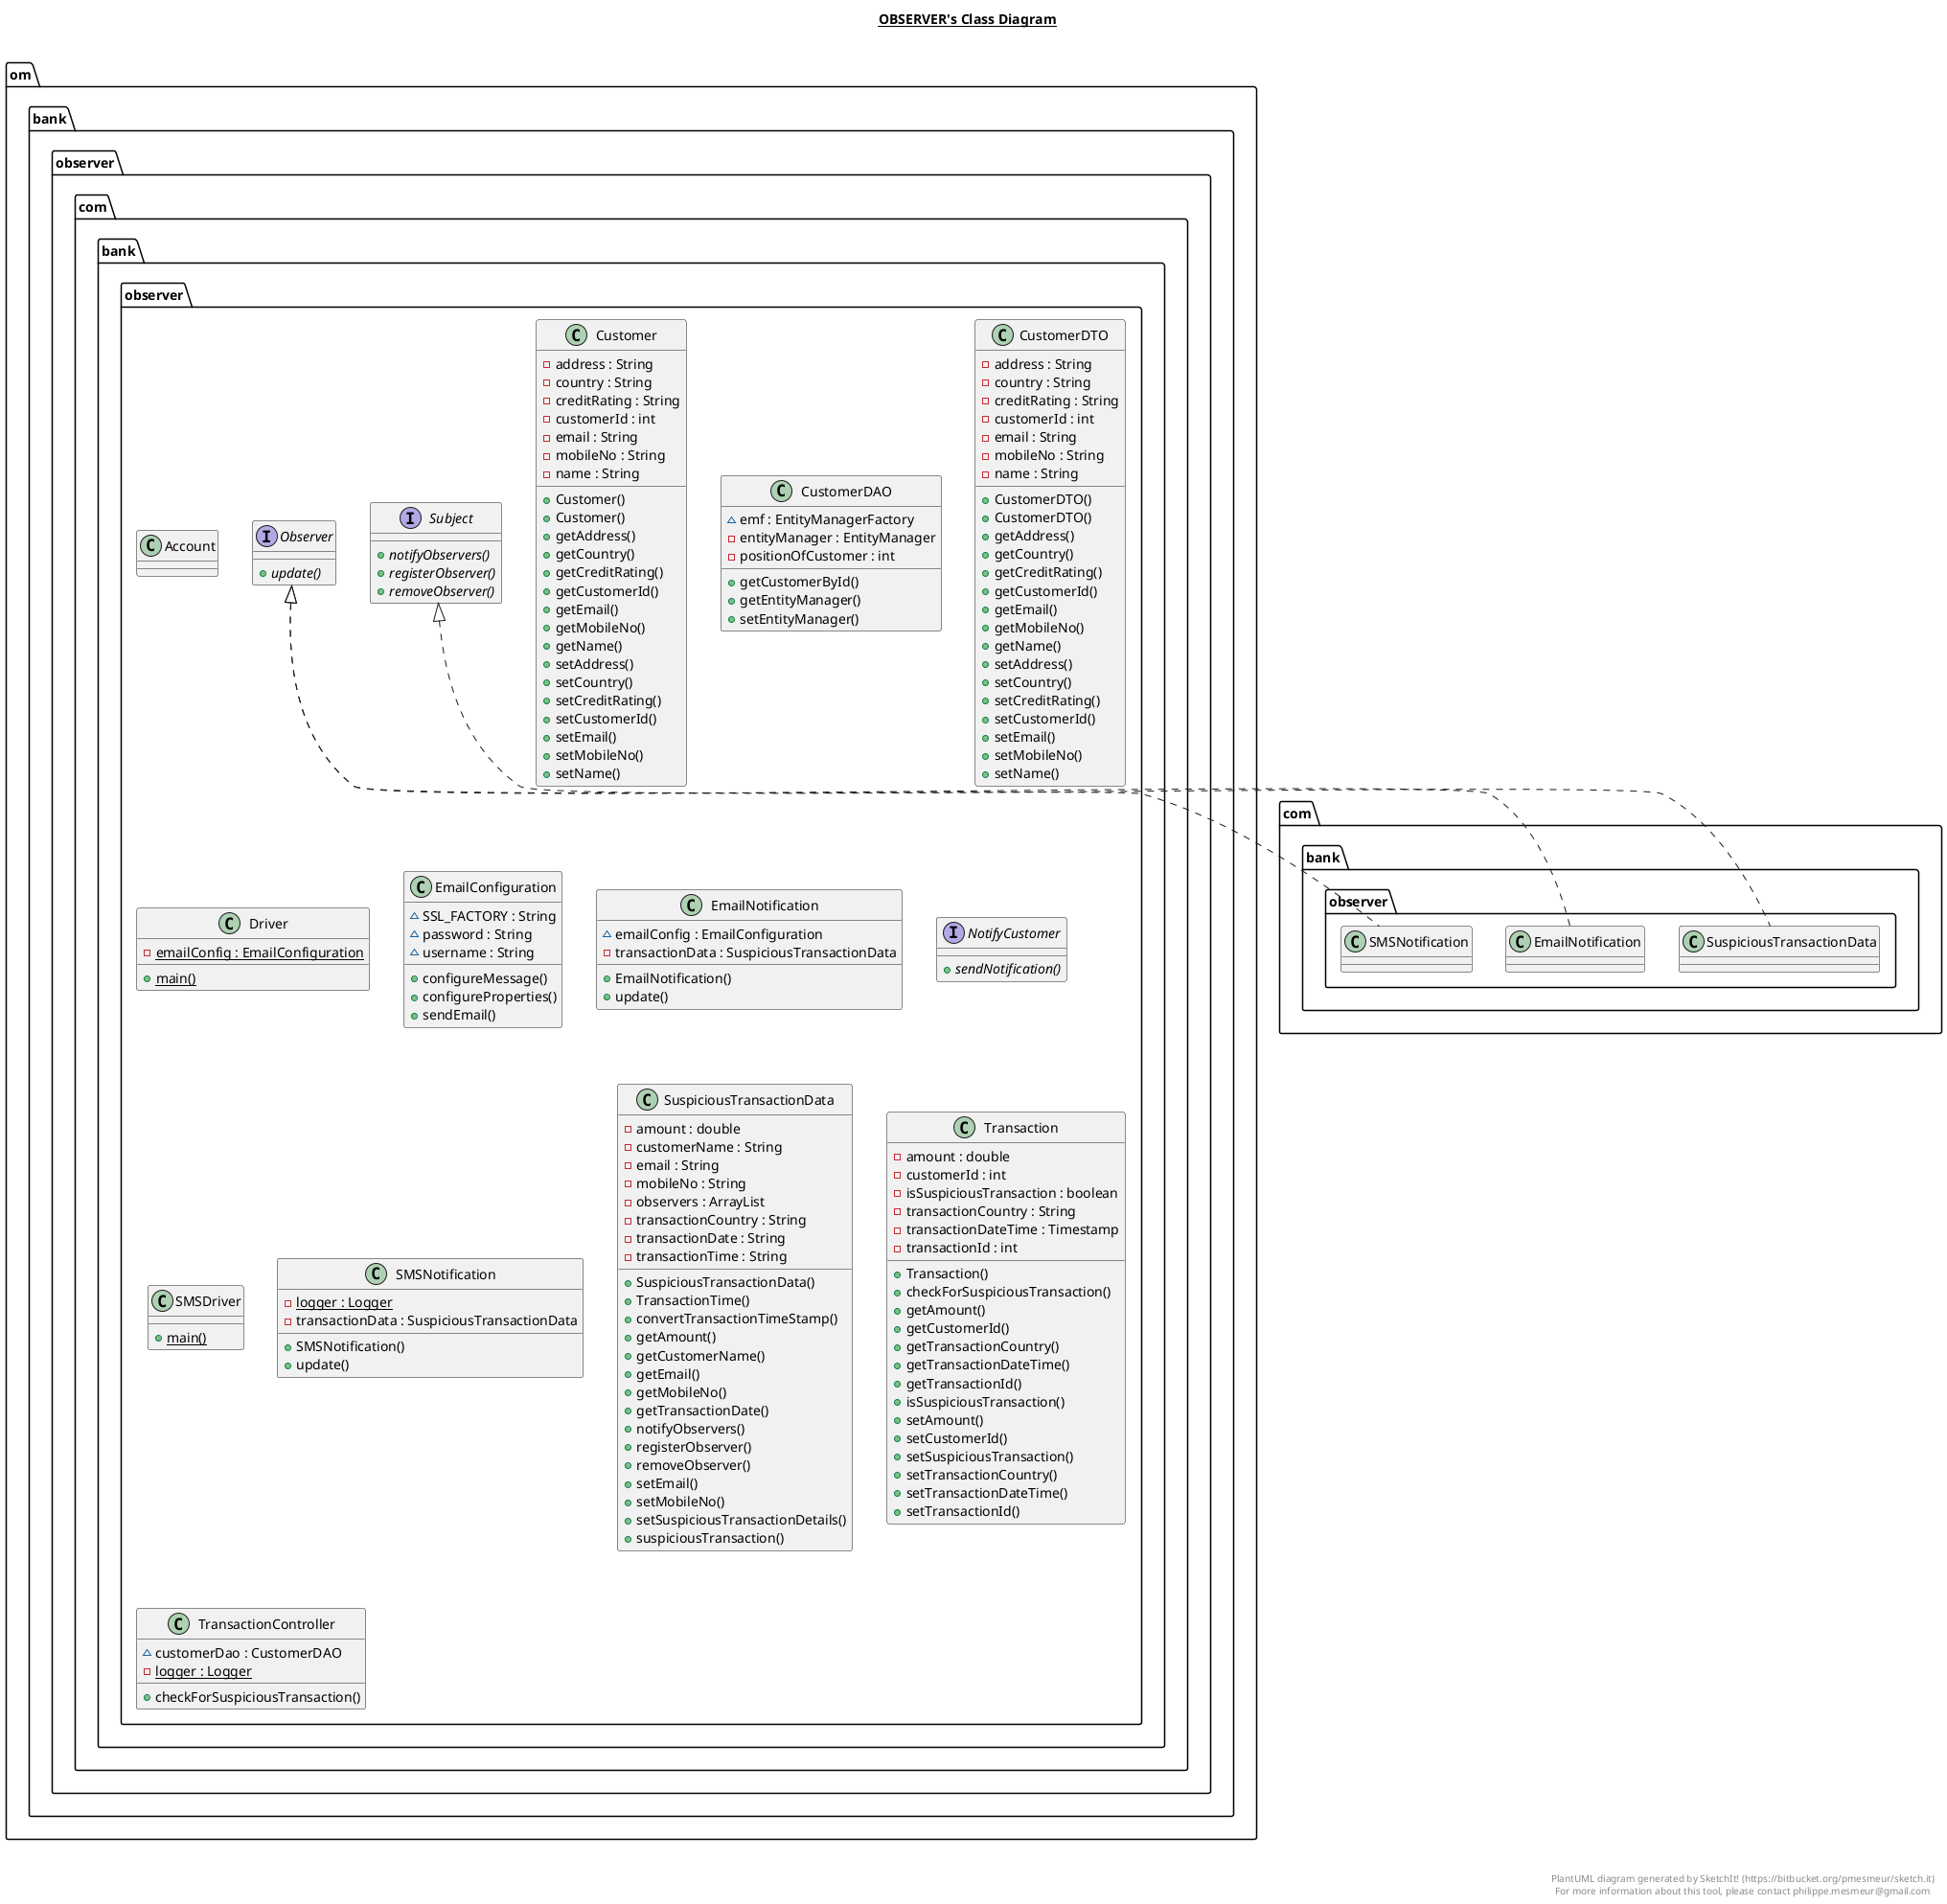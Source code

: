 @startuml

title __OBSERVER's Class Diagram__\n

    namespace om.bank.observer {
      class com.bank.observer.Account {
      }
    }



    namespace om.bank.observer {
      class com.bank.observer.Customer {
          - address : String
          - country : String
          - creditRating : String
          - customerId : int
          - email : String
          - mobileNo : String
          - name : String
          + Customer()
          + Customer()
          + getAddress()
          + getCountry()
          + getCreditRating()
          + getCustomerId()
          + getEmail()
          + getMobileNo()
          + getName()
          + setAddress()
          + setCountry()
          + setCreditRating()
          + setCustomerId()
          + setEmail()
          + setMobileNo()
          + setName()
      }
    }

  


    namespace om.bank.observer {
      class com.bank.observer.CustomerDAO {
          ~ emf : EntityManagerFactory
          - entityManager : EntityManager
          - positionOfCustomer : int
          + getCustomerById()
          + getEntityManager()
          + setEntityManager()
      }
    }

  


    namespace om.bank.observer {
      class com.bank.observer.CustomerDTO {
          - address : String
          - country : String
          - creditRating : String
          - customerId : int
          - email : String
          - mobileNo : String
          - name : String
          + CustomerDTO()
          + CustomerDTO()
          + getAddress()
          + getCountry()
          + getCreditRating()
          + getCustomerId()
          + getEmail()
          + getMobileNo()
          + getName()
          + setAddress()
          + setCountry()
          + setCreditRating()
          + setCustomerId()
          + setEmail()
          + setMobileNo()
          + setName()
      }
    }



    namespace om.bank.observer {
      class com.bank.observer.Driver {
          {static} - emailConfig : EmailConfiguration
          {static} + main()
      }
    }

  

    namespace om.bank.observer {
      class com.bank.observer.EmailConfiguration {
          ~ SSL_FACTORY : String
          ~ password : String
          ~ username : String
          + configureMessage()
          + configureProperties()
          + sendEmail()
      }
    }

  

    namespace om.bank.observer {
      class com.bank.observer.EmailNotification {
          ~ emailConfig : EmailConfiguration
          - transactionData : SuspiciousTransactionData
          + EmailNotification()
          + update()
      }
    }

  


    namespace om.bank.observer {
      interface com.bank.observer.NotifyCustomer {
          {abstract} + sendNotification()
      }
    }

  


    namespace om.bank.observer {
      interface com.bank.observer.Observer {
          {abstract} + update()
      }
    }

  


    namespace om.bank.observer {
      class com.bank.observer.SMSDriver {
          {static} + main()
      }
    }

  


    namespace om.bank.observer {
      class com.bank.observer.SMSNotification {
          {static} - logger : Logger
          - transactionData : SuspiciousTransactionData
          + SMSNotification()
          + update()
      }
    }

  


    namespace om.bank.observer {
      interface com.bank.observer.Subject {
          {abstract} + notifyObservers()
          {abstract} + registerObserver()
          {abstract} + removeObserver()
      }
    }

  


    namespace om.bank.observer {
      class com.bank.observer.SuspiciousTransactionData {
          - amount : double
          - customerName : String
          - email : String
          - mobileNo : String
          - observers : ArrayList
          - transactionCountry : String
          - transactionDate : String
          - transactionTime : String
          + SuspiciousTransactionData()
          + TransactionTime()
          + convertTransactionTimeStamp()
          + getAmount()
          + getCustomerName()
          + getEmail()
          + getMobileNo()
          + getTransactionDate()
          + notifyObservers()
          + registerObserver()
          + removeObserver()
          + setEmail()
          + setMobileNo()
          + setSuspiciousTransactionDetails()
          + suspiciousTransaction()
      }
    }

  


    namespace om.bank.observer {
      class com.bank.observer.Transaction {
          - amount : double
          - customerId : int
          - isSuspiciousTransaction : boolean
          - transactionCountry : String
          - transactionDateTime : Timestamp
          - transactionId : int
          + Transaction()
          + checkForSuspiciousTransaction()
          + getAmount()
          + getCustomerId()
          + getTransactionCountry()
          + getTransactionDateTime()
          + getTransactionId()
          + isSuspiciousTransaction()
          + setAmount()
          + setCustomerId()
          + setSuspiciousTransaction()
          + setTransactionCountry()
          + setTransactionDateTime()
          + setTransactionId()
      }
    }

  


    namespace om.bank.observer {
      class com.bank.observer.TransactionController {
          ~ customerDao : CustomerDAO
          {static} - logger : Logger
          + checkForSuspiciousTransaction()
      }
    }


  com.bank.observer.EmailNotification .up.|> Observer
  com.bank.observer.SMSNotification .up.|> Observer
  com.bank.observer.SuspiciousTransactionData .up.|> Subject


right footer


PlantUML diagram generated by SketchIt! (https://bitbucket.org/pmesmeur/sketch.it)
For more information about this tool, please contact philippe.mesmeur@gmail.com
endfooter

@enduml
